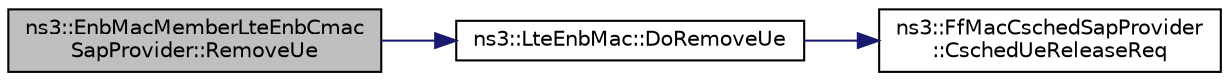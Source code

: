 digraph "ns3::EnbMacMemberLteEnbCmacSapProvider::RemoveUe"
{
 // LATEX_PDF_SIZE
  edge [fontname="Helvetica",fontsize="10",labelfontname="Helvetica",labelfontsize="10"];
  node [fontname="Helvetica",fontsize="10",shape=record];
  rankdir="LR";
  Node1 [label="ns3::EnbMacMemberLteEnbCmac\lSapProvider::RemoveUe",height=0.2,width=0.4,color="black", fillcolor="grey75", style="filled", fontcolor="black",tooltip="remove the UE, e.g., after handover or termination of the RRC connection"];
  Node1 -> Node2 [color="midnightblue",fontsize="10",style="solid",fontname="Helvetica"];
  Node2 [label="ns3::LteEnbMac::DoRemoveUe",height=0.2,width=0.4,color="black", fillcolor="white", style="filled",URL="$classns3_1_1_lte_enb_mac.html#ace3d9716f5a9bade6a217bd5210a165b",tooltip="Remove UE function."];
  Node2 -> Node3 [color="midnightblue",fontsize="10",style="solid",fontname="Helvetica"];
  Node3 [label="ns3::FfMacCschedSapProvider\l::CschedUeReleaseReq",height=0.2,width=0.4,color="black", fillcolor="white", style="filled",URL="$classns3_1_1_ff_mac_csched_sap_provider.html#a225386b43e6e3acbb630084f9c49e329",tooltip="CSCHED_UE_RELEASE_REQ."];
}
